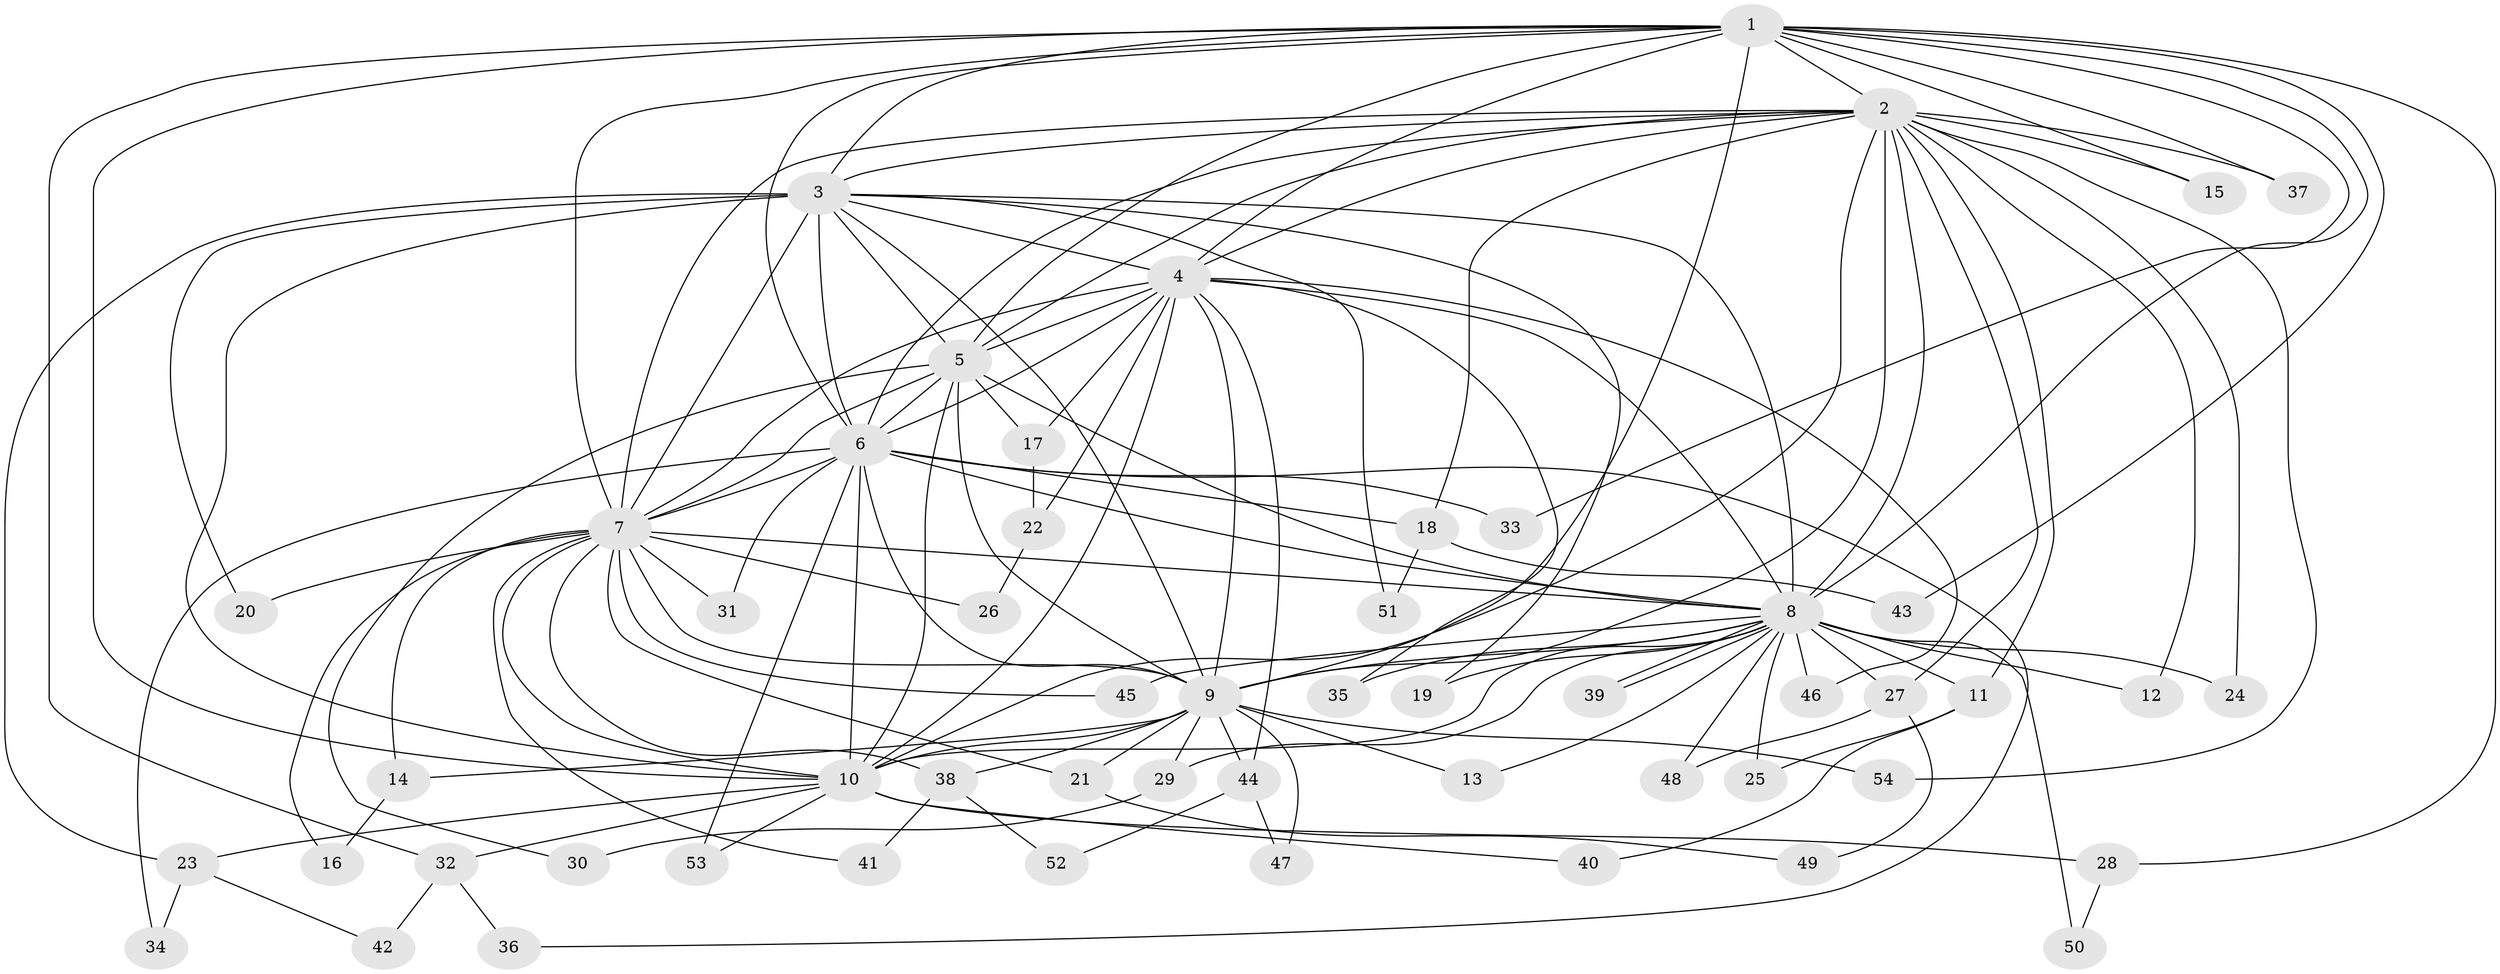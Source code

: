 // Generated by graph-tools (version 1.1) at 2025/44/03/09/25 04:44:28]
// undirected, 54 vertices, 133 edges
graph export_dot {
graph [start="1"]
  node [color=gray90,style=filled];
  1;
  2;
  3;
  4;
  5;
  6;
  7;
  8;
  9;
  10;
  11;
  12;
  13;
  14;
  15;
  16;
  17;
  18;
  19;
  20;
  21;
  22;
  23;
  24;
  25;
  26;
  27;
  28;
  29;
  30;
  31;
  32;
  33;
  34;
  35;
  36;
  37;
  38;
  39;
  40;
  41;
  42;
  43;
  44;
  45;
  46;
  47;
  48;
  49;
  50;
  51;
  52;
  53;
  54;
  1 -- 2;
  1 -- 3;
  1 -- 4;
  1 -- 5;
  1 -- 6;
  1 -- 7;
  1 -- 8;
  1 -- 9;
  1 -- 10;
  1 -- 15;
  1 -- 28;
  1 -- 32;
  1 -- 33;
  1 -- 37;
  1 -- 43;
  2 -- 3;
  2 -- 4;
  2 -- 5;
  2 -- 6;
  2 -- 7;
  2 -- 8;
  2 -- 9;
  2 -- 10;
  2 -- 11;
  2 -- 12;
  2 -- 15;
  2 -- 18;
  2 -- 24;
  2 -- 27;
  2 -- 37;
  2 -- 54;
  3 -- 4;
  3 -- 5;
  3 -- 6;
  3 -- 7;
  3 -- 8;
  3 -- 9;
  3 -- 10;
  3 -- 19;
  3 -- 20;
  3 -- 23;
  3 -- 51;
  4 -- 5;
  4 -- 6;
  4 -- 7;
  4 -- 8;
  4 -- 9;
  4 -- 10;
  4 -- 17;
  4 -- 22;
  4 -- 35;
  4 -- 44;
  4 -- 46;
  5 -- 6;
  5 -- 7;
  5 -- 8;
  5 -- 9;
  5 -- 10;
  5 -- 17;
  5 -- 30;
  6 -- 7;
  6 -- 8;
  6 -- 9;
  6 -- 10;
  6 -- 18;
  6 -- 31;
  6 -- 33;
  6 -- 34;
  6 -- 36;
  6 -- 53;
  7 -- 8;
  7 -- 9;
  7 -- 10;
  7 -- 14;
  7 -- 16;
  7 -- 20;
  7 -- 21;
  7 -- 26;
  7 -- 31;
  7 -- 38;
  7 -- 41;
  7 -- 45;
  8 -- 9;
  8 -- 10;
  8 -- 11;
  8 -- 12;
  8 -- 13;
  8 -- 19;
  8 -- 24;
  8 -- 25;
  8 -- 27;
  8 -- 29;
  8 -- 35;
  8 -- 39;
  8 -- 39;
  8 -- 45;
  8 -- 46;
  8 -- 48;
  8 -- 50;
  9 -- 10;
  9 -- 13;
  9 -- 14;
  9 -- 21;
  9 -- 29;
  9 -- 38;
  9 -- 44;
  9 -- 47;
  9 -- 54;
  10 -- 23;
  10 -- 28;
  10 -- 32;
  10 -- 40;
  10 -- 53;
  11 -- 25;
  11 -- 40;
  14 -- 16;
  17 -- 22;
  18 -- 43;
  18 -- 51;
  21 -- 49;
  22 -- 26;
  23 -- 34;
  23 -- 42;
  27 -- 48;
  27 -- 49;
  28 -- 50;
  29 -- 30;
  32 -- 36;
  32 -- 42;
  38 -- 41;
  38 -- 52;
  44 -- 47;
  44 -- 52;
}
